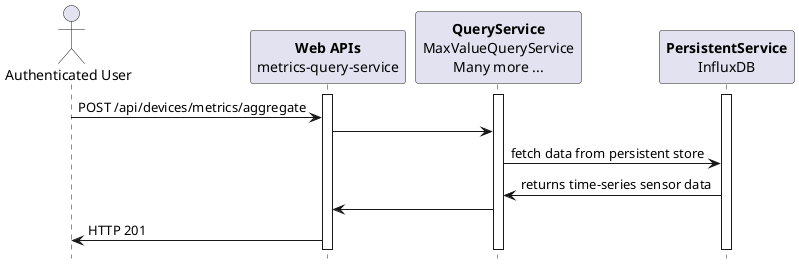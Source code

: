 @startuml

hide footbox

actor "Authenticated User" as USER
participant "**Web APIs**\nmetrics-query-service" as WebAPIs
participant "**QueryService**\nMaxValueQueryService\nMany more ..." as QService
participant "**PersistentService**\nInfluxDB" as InfluxDB

activate WebAPIs
activate QService
activate InfluxDB

USER -> WebAPIs : POST /api/devices/metrics/aggregate
WebAPIs -> QService
QService -> InfluxDB : fetch data from persistent store

InfluxDB -> QService: returns time-series sensor data
QService -> WebAPIs
WebAPIs -> USER : HTTP 201

@enduml